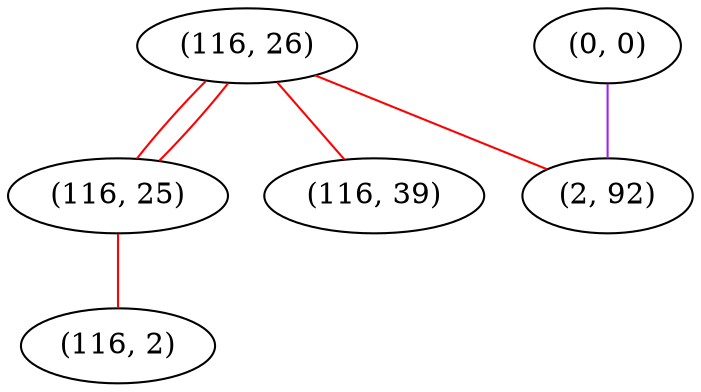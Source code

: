 graph "" {
"(116, 26)";
"(0, 0)";
"(116, 25)";
"(2, 92)";
"(116, 2)";
"(116, 39)";
"(116, 26)" -- "(116, 39)"  [color=red, key=0, weight=1];
"(116, 26)" -- "(116, 25)"  [color=red, key=0, weight=1];
"(116, 26)" -- "(116, 25)"  [color=red, key=1, weight=1];
"(116, 26)" -- "(2, 92)"  [color=red, key=0, weight=1];
"(0, 0)" -- "(2, 92)"  [color=purple, key=0, weight=4];
"(116, 25)" -- "(116, 2)"  [color=red, key=0, weight=1];
}
